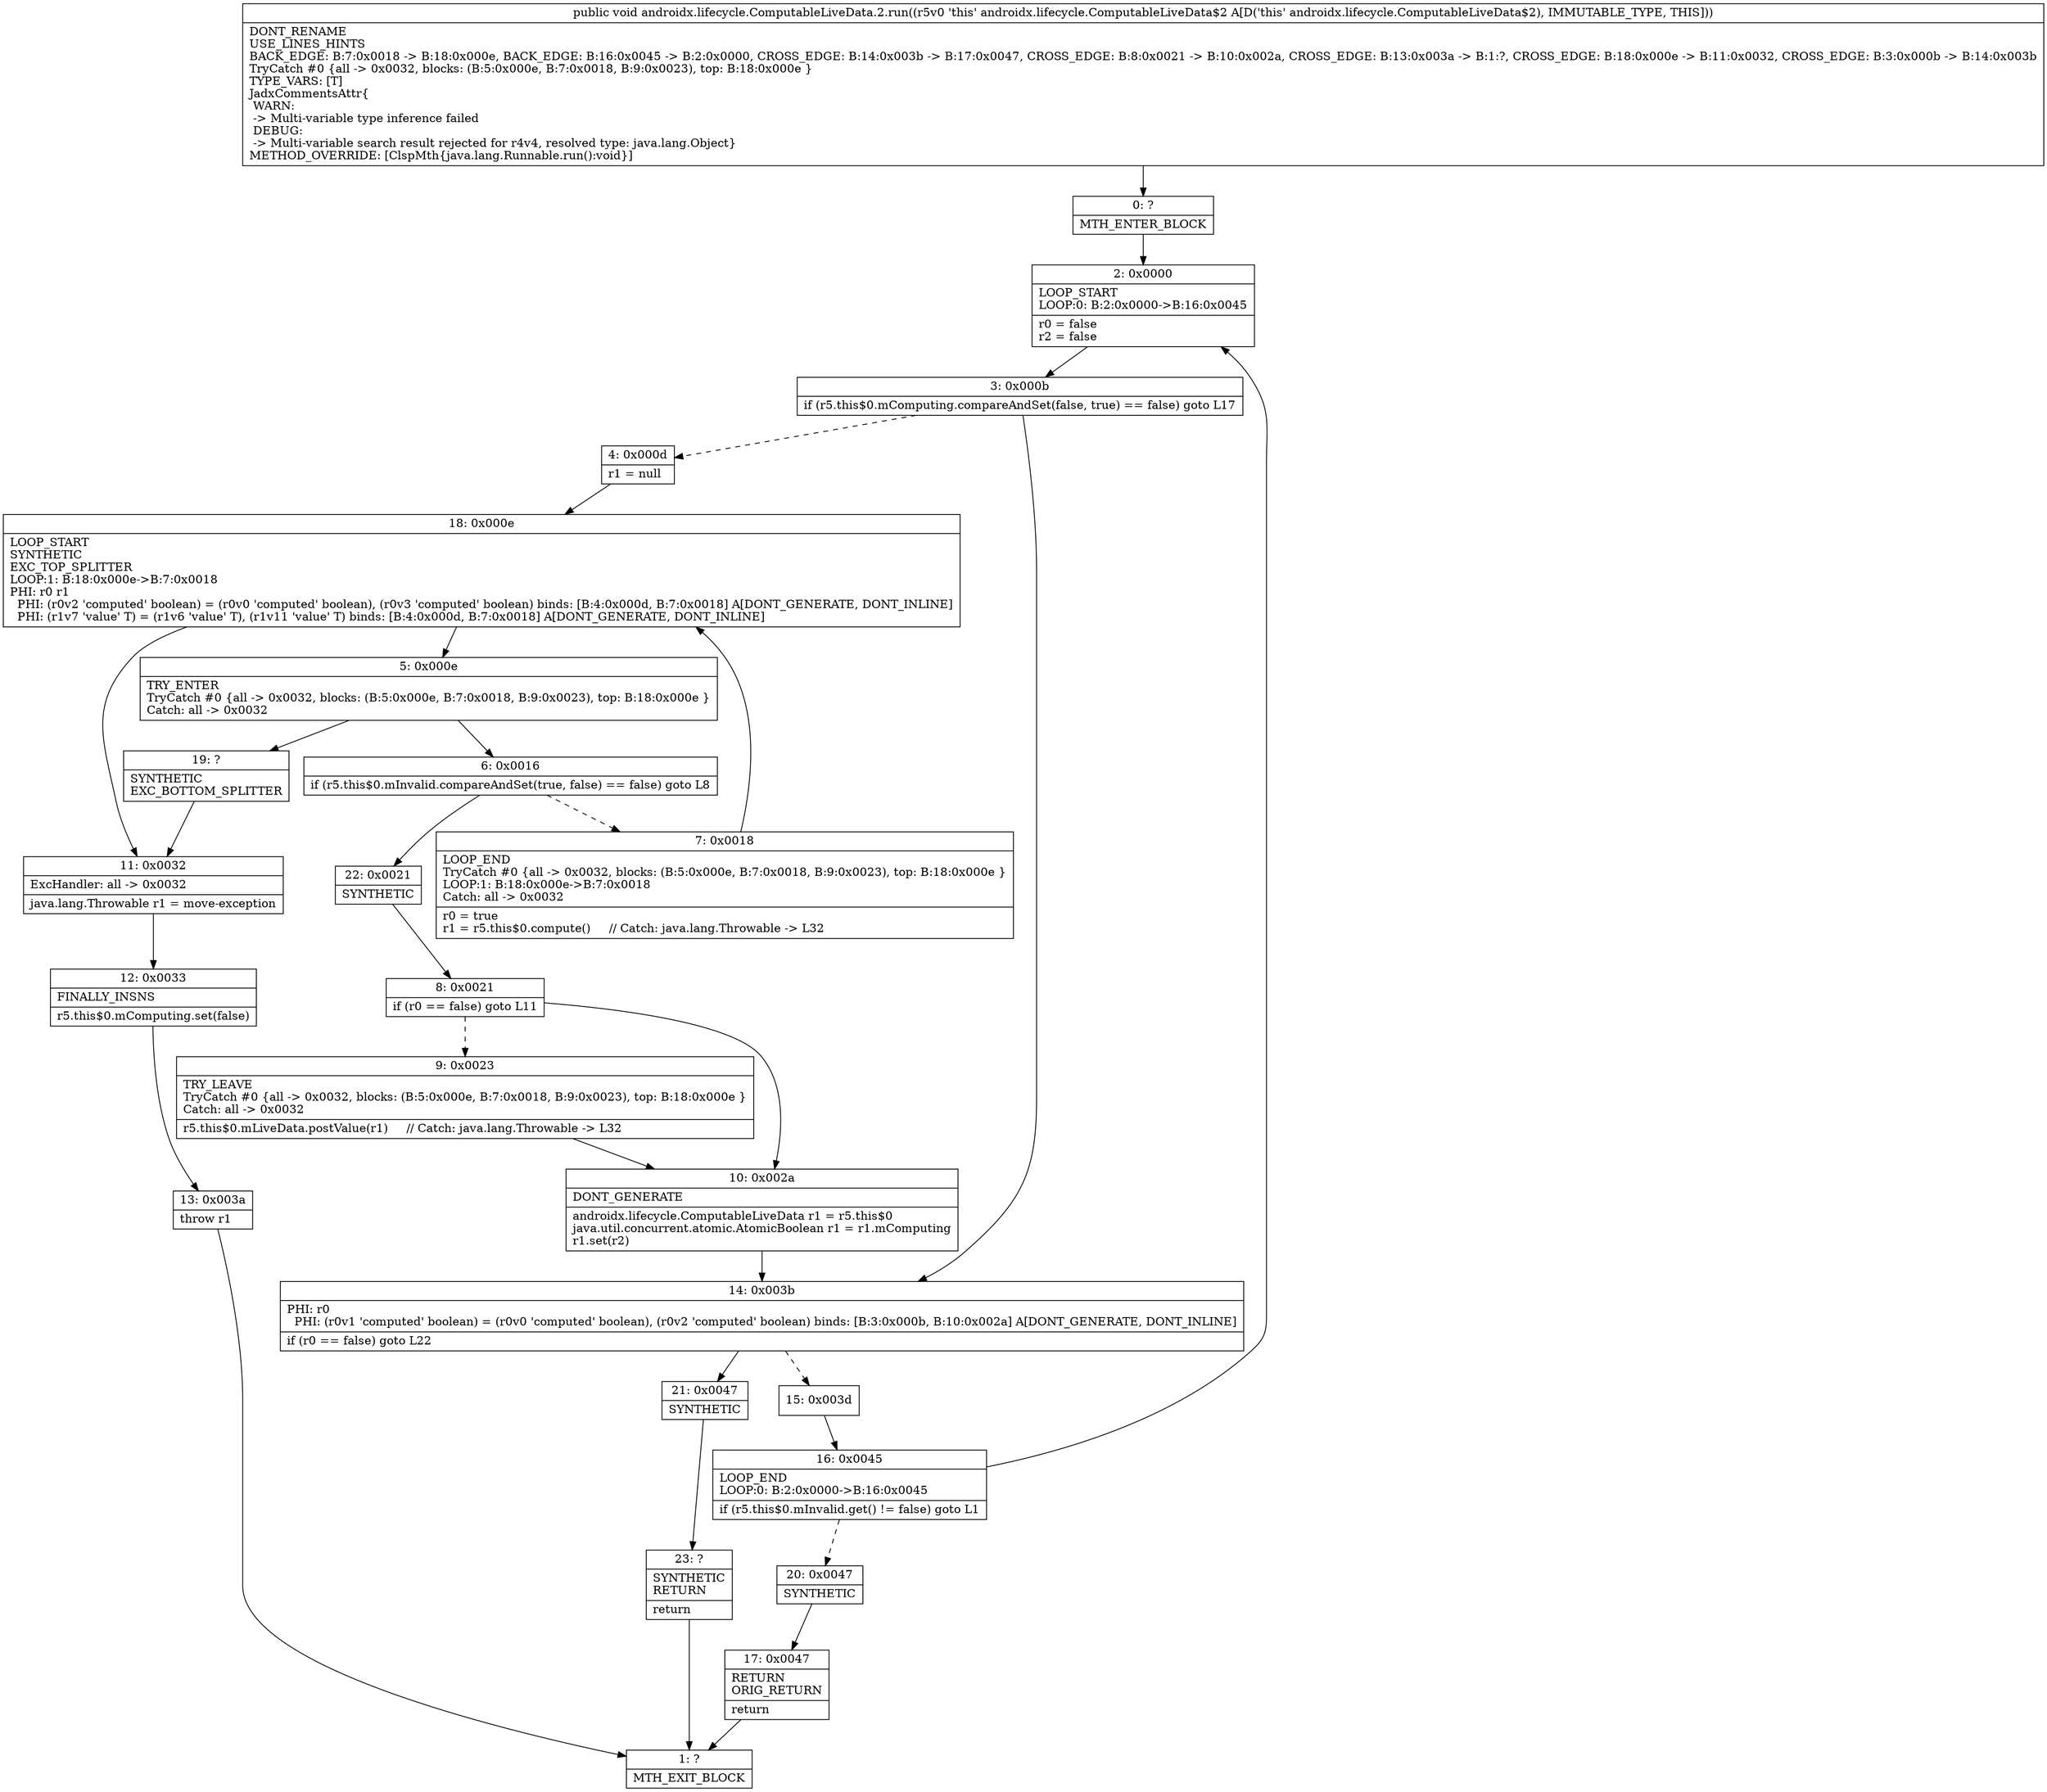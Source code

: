 digraph "CFG forandroidx.lifecycle.ComputableLiveData.2.run()V" {
Node_0 [shape=record,label="{0\:\ ?|MTH_ENTER_BLOCK\l}"];
Node_2 [shape=record,label="{2\:\ 0x0000|LOOP_START\lLOOP:0: B:2:0x0000\-\>B:16:0x0045\l|r0 = false\lr2 = false\l}"];
Node_3 [shape=record,label="{3\:\ 0x000b|if (r5.this$0.mComputing.compareAndSet(false, true) == false) goto L17\l}"];
Node_4 [shape=record,label="{4\:\ 0x000d|r1 = null\l}"];
Node_18 [shape=record,label="{18\:\ 0x000e|LOOP_START\lSYNTHETIC\lEXC_TOP_SPLITTER\lLOOP:1: B:18:0x000e\-\>B:7:0x0018\lPHI: r0 r1 \l  PHI: (r0v2 'computed' boolean) = (r0v0 'computed' boolean), (r0v3 'computed' boolean) binds: [B:4:0x000d, B:7:0x0018] A[DONT_GENERATE, DONT_INLINE]\l  PHI: (r1v7 'value' T) = (r1v6 'value' T), (r1v11 'value' T) binds: [B:4:0x000d, B:7:0x0018] A[DONT_GENERATE, DONT_INLINE]\l}"];
Node_5 [shape=record,label="{5\:\ 0x000e|TRY_ENTER\lTryCatch #0 \{all \-\> 0x0032, blocks: (B:5:0x000e, B:7:0x0018, B:9:0x0023), top: B:18:0x000e \}\lCatch: all \-\> 0x0032\l}"];
Node_6 [shape=record,label="{6\:\ 0x0016|if (r5.this$0.mInvalid.compareAndSet(true, false) == false) goto L8\l}"];
Node_7 [shape=record,label="{7\:\ 0x0018|LOOP_END\lTryCatch #0 \{all \-\> 0x0032, blocks: (B:5:0x000e, B:7:0x0018, B:9:0x0023), top: B:18:0x000e \}\lLOOP:1: B:18:0x000e\-\>B:7:0x0018\lCatch: all \-\> 0x0032\l|r0 = true\lr1 = r5.this$0.compute()     \/\/ Catch: java.lang.Throwable \-\> L32\l}"];
Node_22 [shape=record,label="{22\:\ 0x0021|SYNTHETIC\l}"];
Node_8 [shape=record,label="{8\:\ 0x0021|if (r0 == false) goto L11\l}"];
Node_9 [shape=record,label="{9\:\ 0x0023|TRY_LEAVE\lTryCatch #0 \{all \-\> 0x0032, blocks: (B:5:0x000e, B:7:0x0018, B:9:0x0023), top: B:18:0x000e \}\lCatch: all \-\> 0x0032\l|r5.this$0.mLiveData.postValue(r1)     \/\/ Catch: java.lang.Throwable \-\> L32\l}"];
Node_10 [shape=record,label="{10\:\ 0x002a|DONT_GENERATE\l|androidx.lifecycle.ComputableLiveData r1 = r5.this$0\ljava.util.concurrent.atomic.AtomicBoolean r1 = r1.mComputing\lr1.set(r2)\l}"];
Node_19 [shape=record,label="{19\:\ ?|SYNTHETIC\lEXC_BOTTOM_SPLITTER\l}"];
Node_11 [shape=record,label="{11\:\ 0x0032|ExcHandler: all \-\> 0x0032\l|java.lang.Throwable r1 = move\-exception\l}"];
Node_12 [shape=record,label="{12\:\ 0x0033|FINALLY_INSNS\l|r5.this$0.mComputing.set(false)\l}"];
Node_13 [shape=record,label="{13\:\ 0x003a|throw r1\l}"];
Node_1 [shape=record,label="{1\:\ ?|MTH_EXIT_BLOCK\l}"];
Node_14 [shape=record,label="{14\:\ 0x003b|PHI: r0 \l  PHI: (r0v1 'computed' boolean) = (r0v0 'computed' boolean), (r0v2 'computed' boolean) binds: [B:3:0x000b, B:10:0x002a] A[DONT_GENERATE, DONT_INLINE]\l|if (r0 == false) goto L22\l}"];
Node_15 [shape=record,label="{15\:\ 0x003d}"];
Node_16 [shape=record,label="{16\:\ 0x0045|LOOP_END\lLOOP:0: B:2:0x0000\-\>B:16:0x0045\l|if (r5.this$0.mInvalid.get() != false) goto L1\l}"];
Node_20 [shape=record,label="{20\:\ 0x0047|SYNTHETIC\l}"];
Node_17 [shape=record,label="{17\:\ 0x0047|RETURN\lORIG_RETURN\l|return\l}"];
Node_21 [shape=record,label="{21\:\ 0x0047|SYNTHETIC\l}"];
Node_23 [shape=record,label="{23\:\ ?|SYNTHETIC\lRETURN\l|return\l}"];
MethodNode[shape=record,label="{public void androidx.lifecycle.ComputableLiveData.2.run((r5v0 'this' androidx.lifecycle.ComputableLiveData$2 A[D('this' androidx.lifecycle.ComputableLiveData$2), IMMUTABLE_TYPE, THIS]))  | DONT_RENAME\lUSE_LINES_HINTS\lBACK_EDGE: B:7:0x0018 \-\> B:18:0x000e, BACK_EDGE: B:16:0x0045 \-\> B:2:0x0000, CROSS_EDGE: B:14:0x003b \-\> B:17:0x0047, CROSS_EDGE: B:8:0x0021 \-\> B:10:0x002a, CROSS_EDGE: B:13:0x003a \-\> B:1:?, CROSS_EDGE: B:18:0x000e \-\> B:11:0x0032, CROSS_EDGE: B:3:0x000b \-\> B:14:0x003b\lTryCatch #0 \{all \-\> 0x0032, blocks: (B:5:0x000e, B:7:0x0018, B:9:0x0023), top: B:18:0x000e \}\lTYPE_VARS: [T]\lJadxCommentsAttr\{\l WARN: \l \-\> Multi\-variable type inference failed\l DEBUG: \l \-\> Multi\-variable search result rejected for r4v4, resolved type: java.lang.Object\}\lMETHOD_OVERRIDE: [ClspMth\{java.lang.Runnable.run():void\}]\l}"];
MethodNode -> Node_0;Node_0 -> Node_2;
Node_2 -> Node_3;
Node_3 -> Node_4[style=dashed];
Node_3 -> Node_14;
Node_4 -> Node_18;
Node_18 -> Node_5;
Node_18 -> Node_11;
Node_5 -> Node_6;
Node_5 -> Node_19;
Node_6 -> Node_7[style=dashed];
Node_6 -> Node_22;
Node_7 -> Node_18;
Node_22 -> Node_8;
Node_8 -> Node_9[style=dashed];
Node_8 -> Node_10;
Node_9 -> Node_10;
Node_10 -> Node_14;
Node_19 -> Node_11;
Node_11 -> Node_12;
Node_12 -> Node_13;
Node_13 -> Node_1;
Node_14 -> Node_15[style=dashed];
Node_14 -> Node_21;
Node_15 -> Node_16;
Node_16 -> Node_2;
Node_16 -> Node_20[style=dashed];
Node_20 -> Node_17;
Node_17 -> Node_1;
Node_21 -> Node_23;
Node_23 -> Node_1;
}

